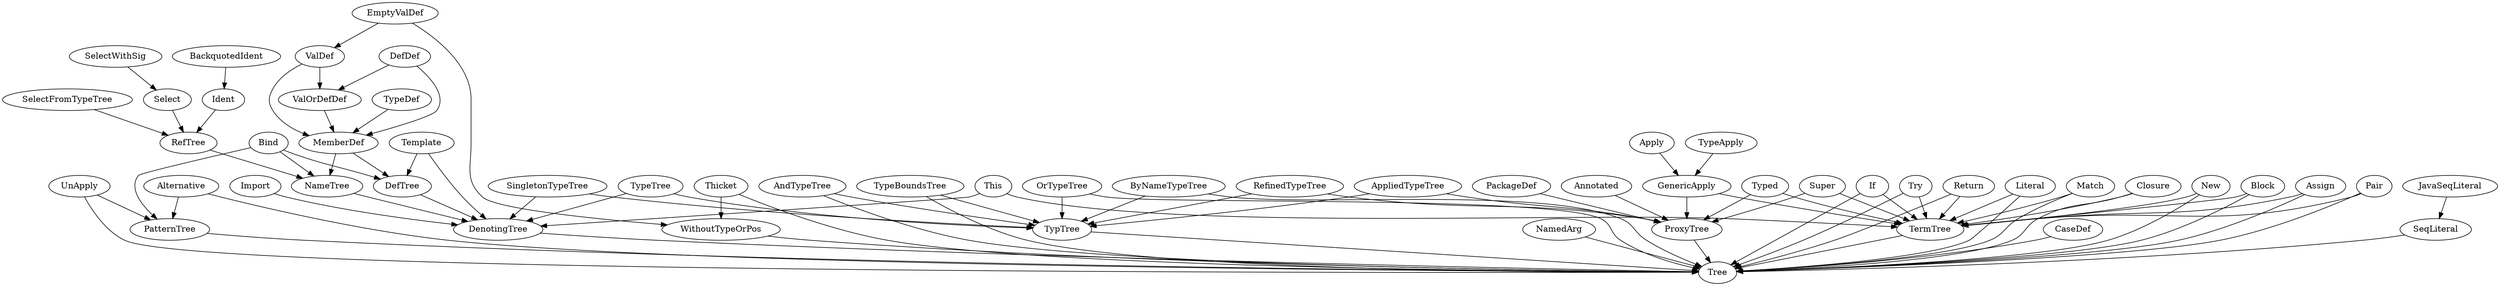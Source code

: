 digraph Tree {
  RefTree -> { NameTree }
  ValOrDefDef -> { MemberDef }
  Bind -> { NameTree, DefTree, PatternTree }
  DenotingTree -> { Tree }
  Import -> { DenotingTree }
  ProxyTree -> { Tree }
  EmptyValDef -> { ValDef, WithoutTypeOrPos }
  DefDef -> { MemberDef, ValOrDefDef }
  TypeTree -> { DenotingTree, TypTree }
  If -> { Tree, TermTree }
  BackquotedIdent -> { Ident }
  This -> { DenotingTree, TermTree }
  DefTree -> { DenotingTree }
  GenericApply -> { ProxyTree, TermTree }
  NameTree -> { DenotingTree }
  UnApply -> { Tree, PatternTree }
  Ident -> { RefTree }
  Try -> { Tree, TermTree }
  Typed -> { ProxyTree, TermTree }
  Apply -> { GenericApply }
  NamedArg -> { Tree }
  TypeDef -> { MemberDef }
  ValDef -> { MemberDef, ValOrDefDef }
  Super -> { ProxyTree, TermTree }
  MemberDef -> { NameTree, DefTree }
  AppliedTypeTree -> { ProxyTree, TypTree }
  Thicket -> { Tree, WithoutTypeOrPos }
  TypeApply -> { GenericApply }
  SeqLiteral -> { Tree }
  TermTree -> { Tree }
  Return -> { Tree, TermTree }
  TypTree -> { Tree }
  Template -> { DenotingTree, DefTree }
  JavaSeqLiteral -> { SeqLiteral }
  RefinedTypeTree -> { ProxyTree, TypTree }
  Literal -> { Tree, TermTree }
  Match -> { Tree, TermTree }
  WithoutTypeOrPos -> { Tree }
  Alternative -> { Tree, PatternTree }
  Closure -> { Tree, TermTree }
  Annotated -> { ProxyTree }
  SingletonTypeTree -> { DenotingTree, TypTree }
  New -> { Tree, TermTree }
  Block -> { Tree, TermTree }
  AndTypeTree -> { Tree, TypTree }
  CaseDef -> { Tree }
  TypeBoundsTree -> { Tree, TypTree }
  PackageDef -> { ProxyTree }
  Select -> { RefTree }
  PatternTree -> { Tree }
  Tree -> {  }
  Assign -> { Tree, TermTree }
  OrTypeTree -> { Tree, TypTree }
  Pair -> { Tree, TermTree }
  SelectWithSig -> { Select }
  SelectFromTypeTree -> { RefTree }
  ByNameTypeTree -> { Tree, TypTree }
}